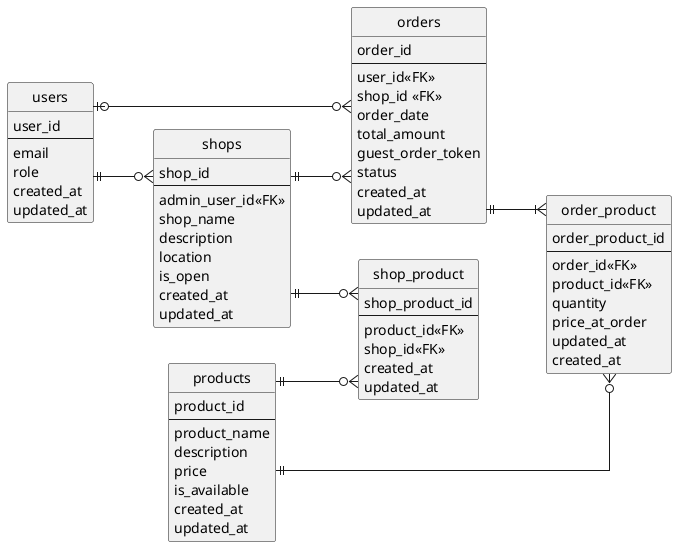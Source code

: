 @startuml mobileorder
' hide the spot
hide circle

' avoid problems with angled crows feet
skinparam linetype ortho
left to right direction

entity "users" as users {
  user_id
  --
  email
  role
  created_at
  updated_at
}

entity "orders" as orders {
  order_id
  --
  user_id<<FK>>
  shop_id <<FK>>
  order_date
  total_amount
  guest_order_token
  status
  created_at
  updated_at
}

entity "order_product" as order_product {
  order_product_id
  --
  order_id<<FK>>
  product_id<<FK>>
  quantity
  price_at_order
  updated_at
  created_at
}

entity "products" as products {
  product_id
  --
  product_name
  description
  price
  is_available
  created_at
  updated_at
}

entity "shop_product" as shop_product {
  shop_product_id
  --
  product_id<<FK>>
  shop_id<<FK>>
  created_at
  updated_at
}

entity "shops" as shops {
  shop_id
  --
  admin_user_id<<FK>>
  shop_name
  description
  location
  is_open
  created_at
  updated_at
}

users ||--o{ shops
users |o--o{ orders
orders ||--|{ order_product
products ||--o{ order_product
products ||--o{ shop_product
shops ||--o{ shop_product
shops ||--o{ orders

@enduml
